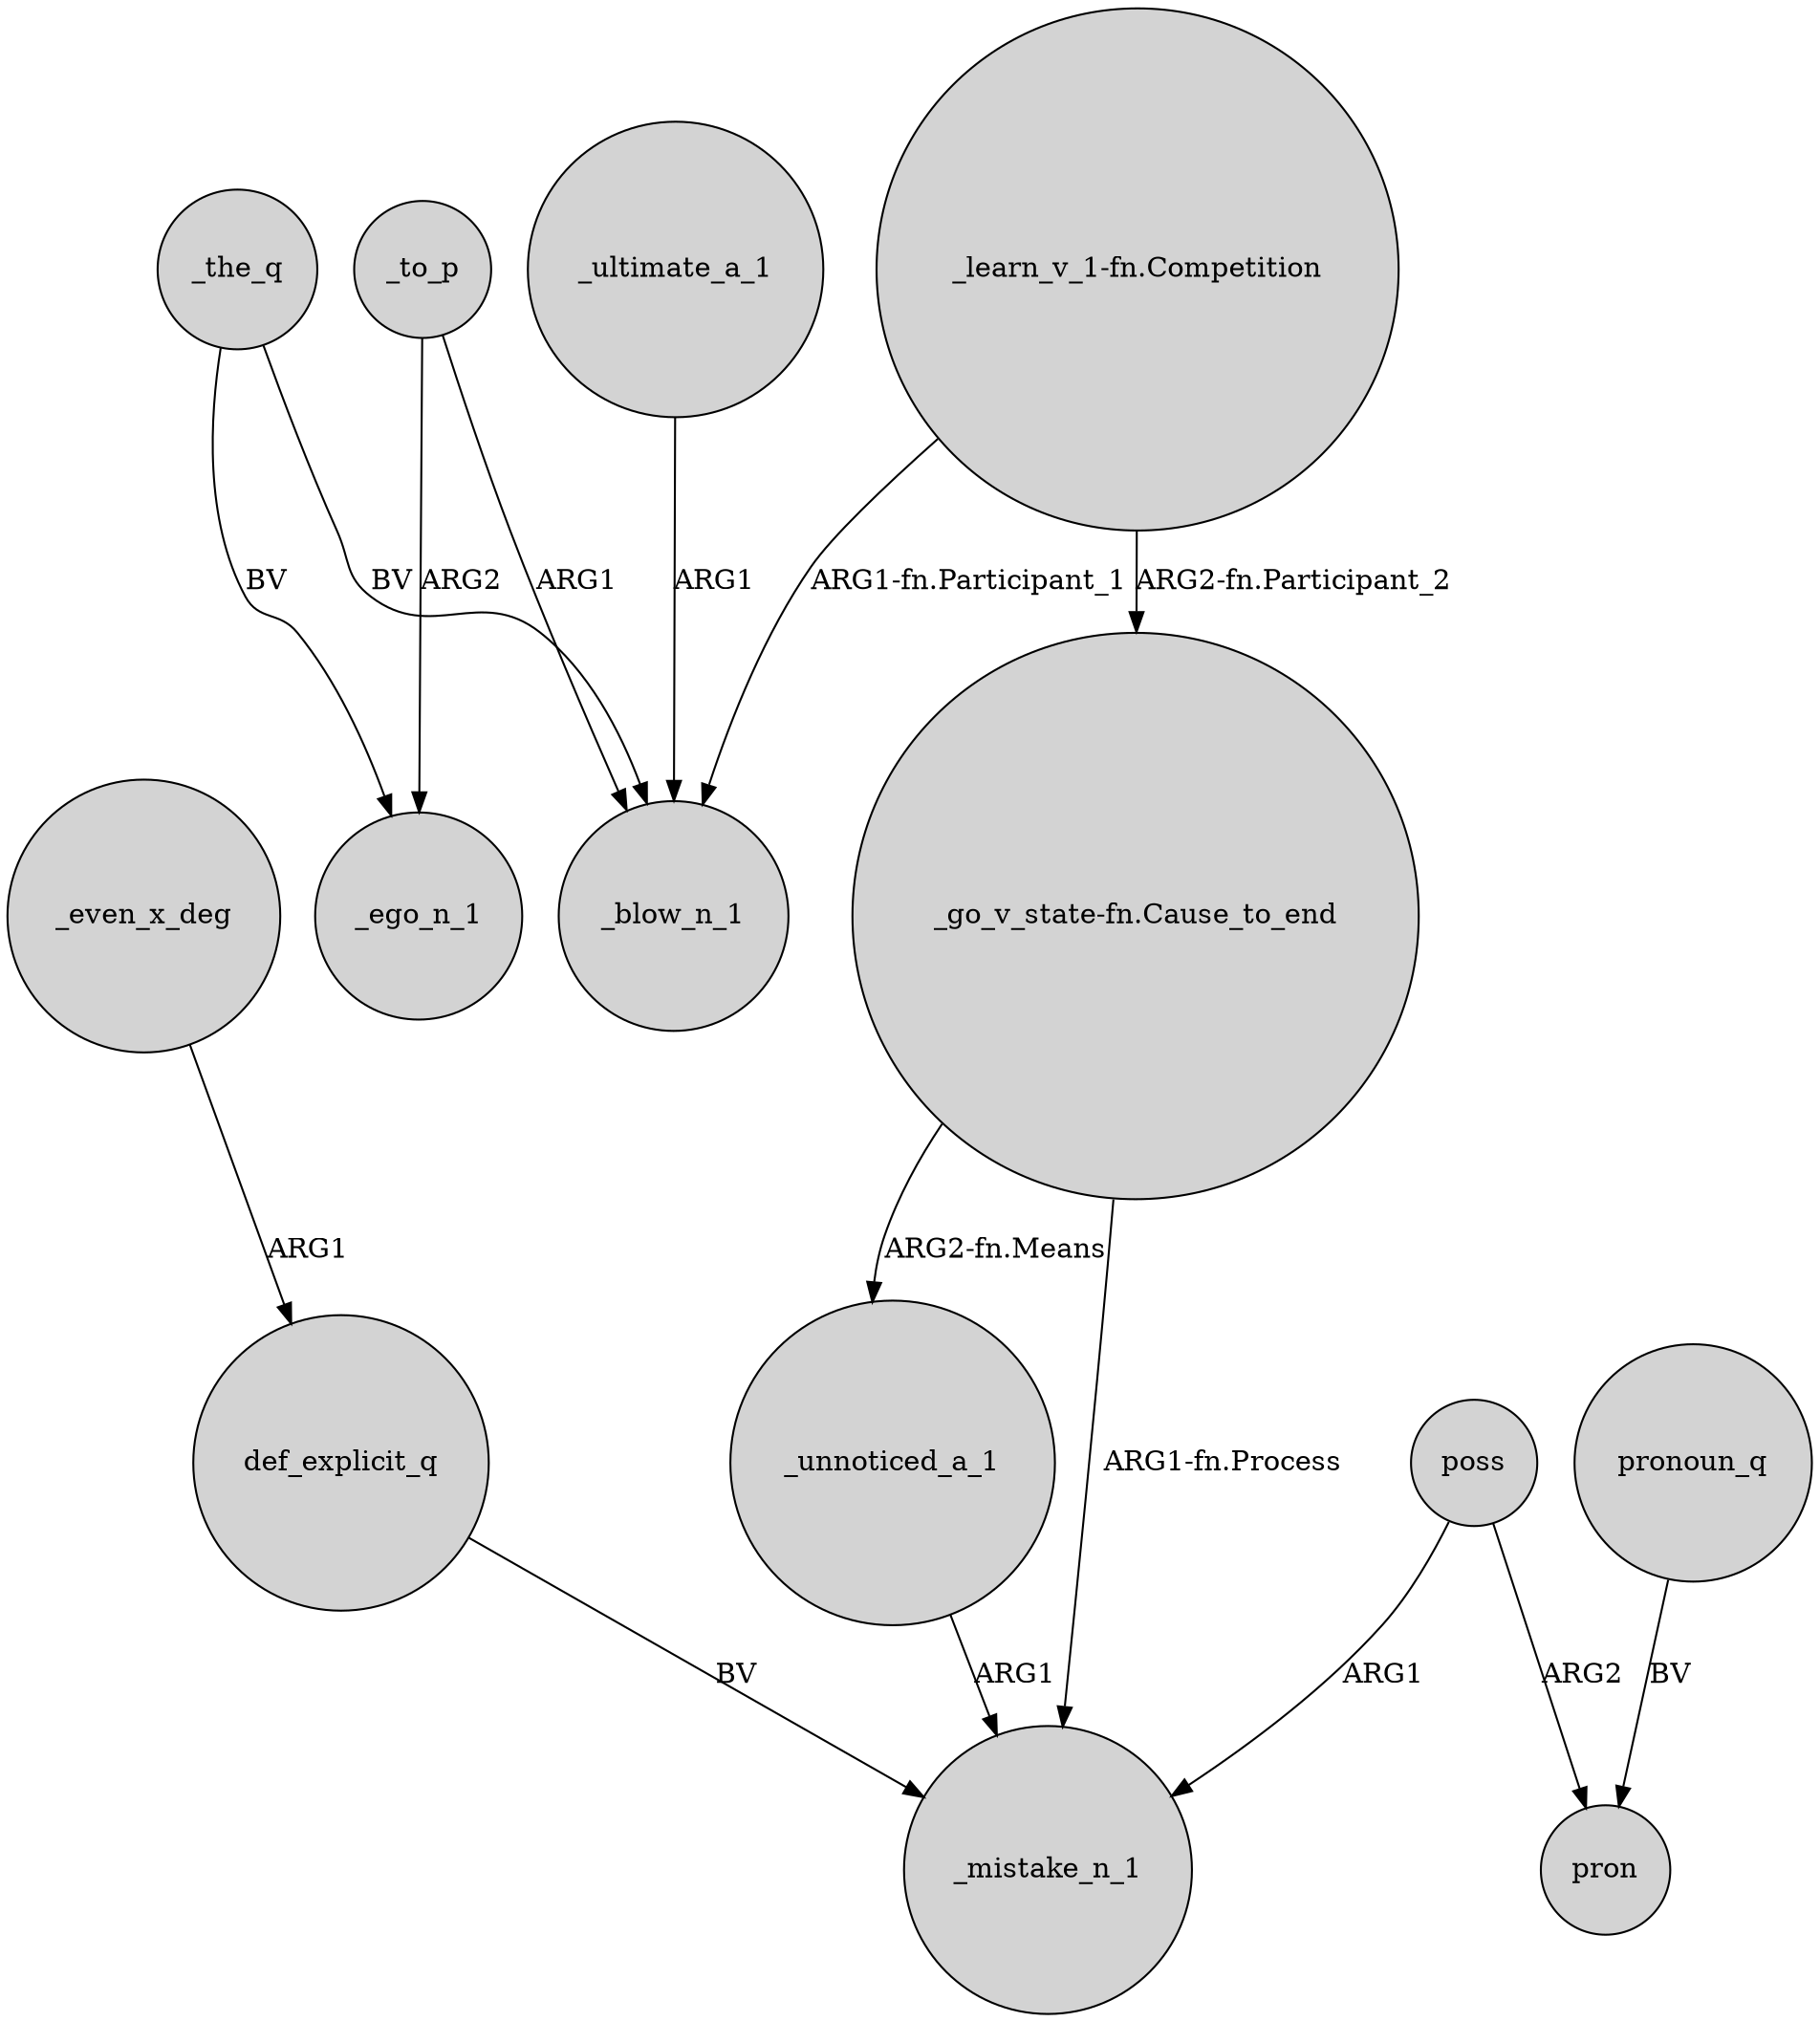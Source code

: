 digraph {
	node [shape=circle style=filled]
	"_learn_v_1-fn.Competition" -> "_go_v_state-fn.Cause_to_end" [label="ARG2-fn.Participant_2"]
	_to_p -> _blow_n_1 [label=ARG1]
	_even_x_deg -> def_explicit_q [label=ARG1]
	"_go_v_state-fn.Cause_to_end" -> _unnoticed_a_1 [label="ARG2-fn.Means"]
	_ultimate_a_1 -> _blow_n_1 [label=ARG1]
	poss -> _mistake_n_1 [label=ARG1]
	_unnoticed_a_1 -> _mistake_n_1 [label=ARG1]
	_the_q -> _ego_n_1 [label=BV]
	_to_p -> _ego_n_1 [label=ARG2]
	_the_q -> _blow_n_1 [label=BV]
	pronoun_q -> pron [label=BV]
	"_go_v_state-fn.Cause_to_end" -> _mistake_n_1 [label="ARG1-fn.Process"]
	def_explicit_q -> _mistake_n_1 [label=BV]
	poss -> pron [label=ARG2]
	"_learn_v_1-fn.Competition" -> _blow_n_1 [label="ARG1-fn.Participant_1"]
}

